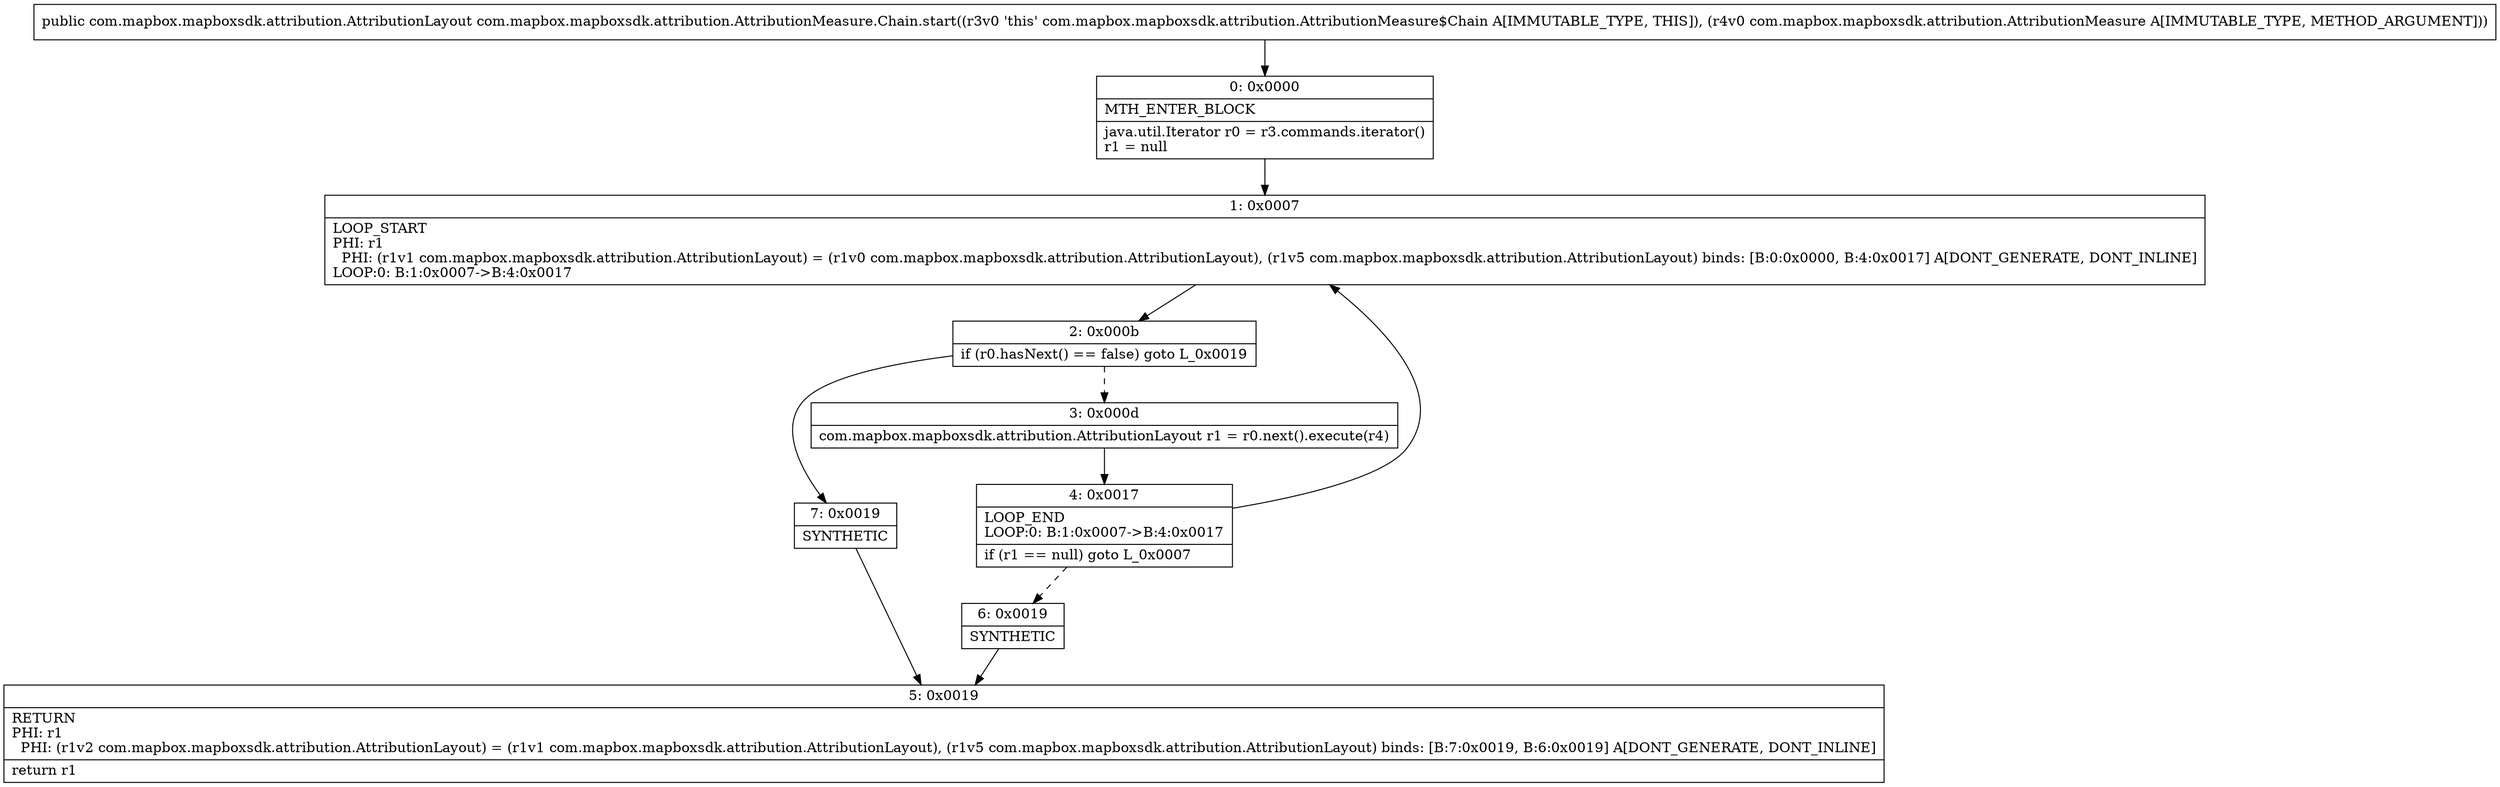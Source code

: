 digraph "CFG forcom.mapbox.mapboxsdk.attribution.AttributionMeasure.Chain.start(Lcom\/mapbox\/mapboxsdk\/attribution\/AttributionMeasure;)Lcom\/mapbox\/mapboxsdk\/attribution\/AttributionLayout;" {
Node_0 [shape=record,label="{0\:\ 0x0000|MTH_ENTER_BLOCK\l|java.util.Iterator r0 = r3.commands.iterator()\lr1 = null\l}"];
Node_1 [shape=record,label="{1\:\ 0x0007|LOOP_START\lPHI: r1 \l  PHI: (r1v1 com.mapbox.mapboxsdk.attribution.AttributionLayout) = (r1v0 com.mapbox.mapboxsdk.attribution.AttributionLayout), (r1v5 com.mapbox.mapboxsdk.attribution.AttributionLayout) binds: [B:0:0x0000, B:4:0x0017] A[DONT_GENERATE, DONT_INLINE]\lLOOP:0: B:1:0x0007\-\>B:4:0x0017\l}"];
Node_2 [shape=record,label="{2\:\ 0x000b|if (r0.hasNext() == false) goto L_0x0019\l}"];
Node_3 [shape=record,label="{3\:\ 0x000d|com.mapbox.mapboxsdk.attribution.AttributionLayout r1 = r0.next().execute(r4)\l}"];
Node_4 [shape=record,label="{4\:\ 0x0017|LOOP_END\lLOOP:0: B:1:0x0007\-\>B:4:0x0017\l|if (r1 == null) goto L_0x0007\l}"];
Node_5 [shape=record,label="{5\:\ 0x0019|RETURN\lPHI: r1 \l  PHI: (r1v2 com.mapbox.mapboxsdk.attribution.AttributionLayout) = (r1v1 com.mapbox.mapboxsdk.attribution.AttributionLayout), (r1v5 com.mapbox.mapboxsdk.attribution.AttributionLayout) binds: [B:7:0x0019, B:6:0x0019] A[DONT_GENERATE, DONT_INLINE]\l|return r1\l}"];
Node_6 [shape=record,label="{6\:\ 0x0019|SYNTHETIC\l}"];
Node_7 [shape=record,label="{7\:\ 0x0019|SYNTHETIC\l}"];
MethodNode[shape=record,label="{public com.mapbox.mapboxsdk.attribution.AttributionLayout com.mapbox.mapboxsdk.attribution.AttributionMeasure.Chain.start((r3v0 'this' com.mapbox.mapboxsdk.attribution.AttributionMeasure$Chain A[IMMUTABLE_TYPE, THIS]), (r4v0 com.mapbox.mapboxsdk.attribution.AttributionMeasure A[IMMUTABLE_TYPE, METHOD_ARGUMENT])) }"];
MethodNode -> Node_0;
Node_0 -> Node_1;
Node_1 -> Node_2;
Node_2 -> Node_3[style=dashed];
Node_2 -> Node_7;
Node_3 -> Node_4;
Node_4 -> Node_1;
Node_4 -> Node_6[style=dashed];
Node_6 -> Node_5;
Node_7 -> Node_5;
}

